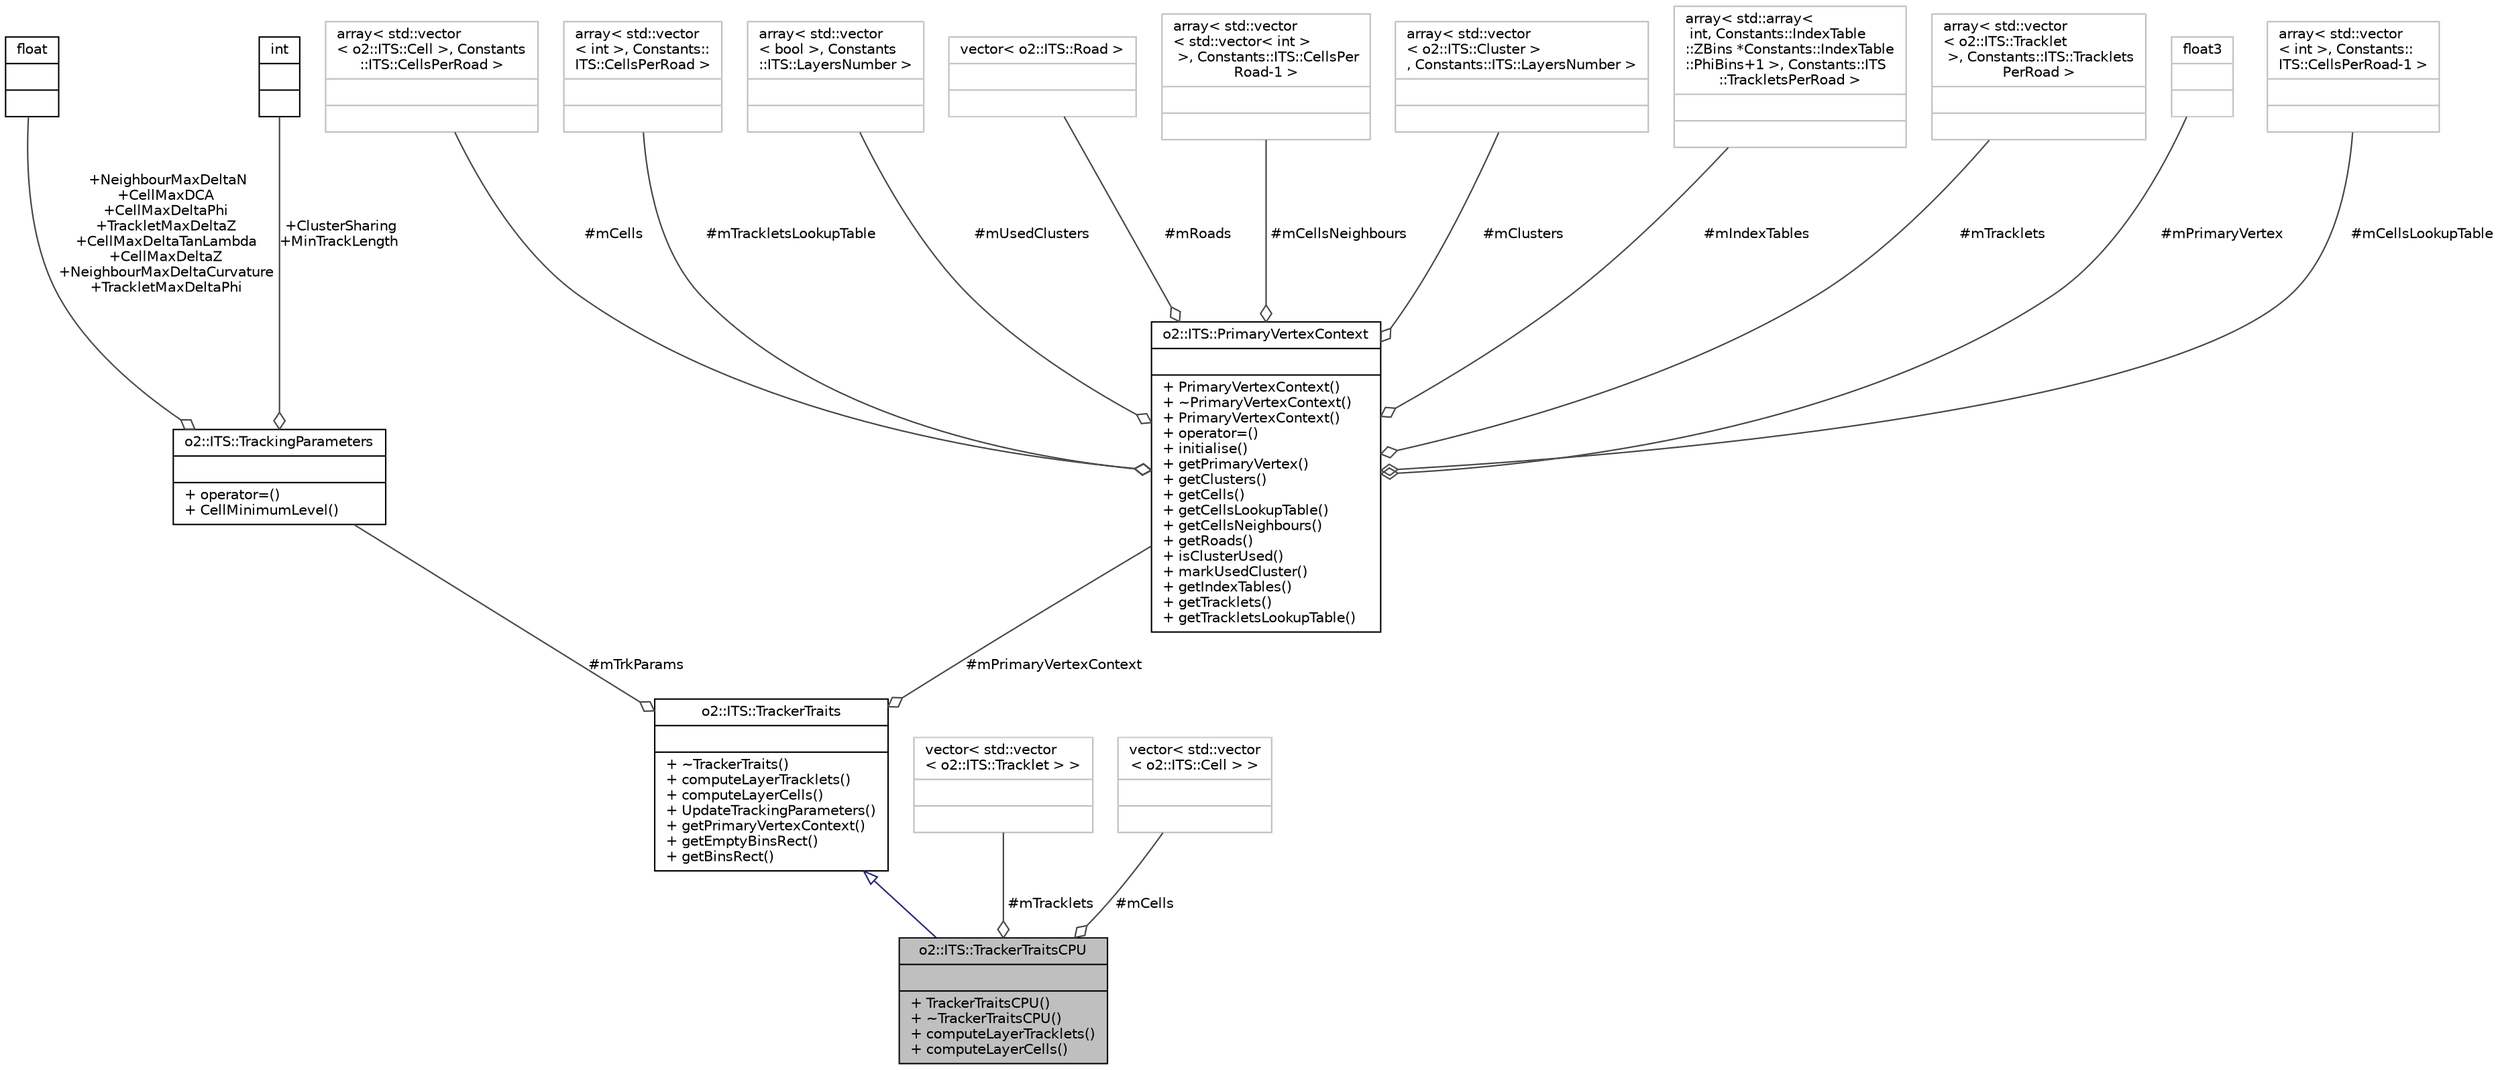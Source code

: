 digraph "o2::ITS::TrackerTraitsCPU"
{
 // INTERACTIVE_SVG=YES
  bgcolor="transparent";
  edge [fontname="Helvetica",fontsize="10",labelfontname="Helvetica",labelfontsize="10"];
  node [fontname="Helvetica",fontsize="10",shape=record];
  Node1 [label="{o2::ITS::TrackerTraitsCPU\n||+ TrackerTraitsCPU()\l+ ~TrackerTraitsCPU()\l+ computeLayerTracklets()\l+ computeLayerCells()\l}",height=0.2,width=0.4,color="black", fillcolor="grey75", style="filled" fontcolor="black"];
  Node2 -> Node1 [dir="back",color="midnightblue",fontsize="10",style="solid",arrowtail="onormal",fontname="Helvetica"];
  Node2 [label="{o2::ITS::TrackerTraits\n||+ ~TrackerTraits()\l+ computeLayerTracklets()\l+ computeLayerCells()\l+ UpdateTrackingParameters()\l+ getPrimaryVertexContext()\l+ getEmptyBinsRect()\l+ getBinsRect()\l}",height=0.2,width=0.4,color="black",URL="$de/da4/classo2_1_1ITS_1_1TrackerTraits.html"];
  Node3 -> Node2 [color="grey25",fontsize="10",style="solid",label=" #mTrkParams" ,arrowhead="odiamond",fontname="Helvetica"];
  Node3 [label="{o2::ITS::TrackingParameters\n||+ operator=()\l+ CellMinimumLevel()\l}",height=0.2,width=0.4,color="black",URL="$d4/d4f/structo2_1_1ITS_1_1TrackingParameters.html"];
  Node4 -> Node3 [color="grey25",fontsize="10",style="solid",label=" +NeighbourMaxDeltaN\n+CellMaxDCA\n+CellMaxDeltaPhi\n+TrackletMaxDeltaZ\n+CellMaxDeltaTanLambda\n+CellMaxDeltaZ\n+NeighbourMaxDeltaCurvature\n+TrackletMaxDeltaPhi" ,arrowhead="odiamond",fontname="Helvetica"];
  Node4 [label="{float\n||}",height=0.2,width=0.4,color="black",URL="$d4/dc3/classfloat.html"];
  Node5 -> Node3 [color="grey25",fontsize="10",style="solid",label=" +ClusterSharing\n+MinTrackLength" ,arrowhead="odiamond",fontname="Helvetica"];
  Node5 [label="{int\n||}",height=0.2,width=0.4,color="black",URL="$d1/da0/classint.html"];
  Node6 -> Node2 [color="grey25",fontsize="10",style="solid",label=" #mPrimaryVertexContext" ,arrowhead="odiamond",fontname="Helvetica"];
  Node6 [label="{o2::ITS::PrimaryVertexContext\n||+ PrimaryVertexContext()\l+ ~PrimaryVertexContext()\l+ PrimaryVertexContext()\l+ operator=()\l+ initialise()\l+ getPrimaryVertex()\l+ getClusters()\l+ getCells()\l+ getCellsLookupTable()\l+ getCellsNeighbours()\l+ getRoads()\l+ isClusterUsed()\l+ markUsedCluster()\l+ getIndexTables()\l+ getTracklets()\l+ getTrackletsLookupTable()\l}",height=0.2,width=0.4,color="black",URL="$d4/d78/classo2_1_1ITS_1_1PrimaryVertexContext.html"];
  Node7 -> Node6 [color="grey25",fontsize="10",style="solid",label=" #mCells" ,arrowhead="odiamond",fontname="Helvetica"];
  Node7 [label="{array\< std::vector\l\< o2::ITS::Cell \>, Constants\l::ITS::CellsPerRoad \>\n||}",height=0.2,width=0.4,color="grey75"];
  Node8 -> Node6 [color="grey25",fontsize="10",style="solid",label=" #mTrackletsLookupTable" ,arrowhead="odiamond",fontname="Helvetica"];
  Node8 [label="{array\< std::vector\l\< int \>, Constants::\lITS::CellsPerRoad \>\n||}",height=0.2,width=0.4,color="grey75"];
  Node9 -> Node6 [color="grey25",fontsize="10",style="solid",label=" #mUsedClusters" ,arrowhead="odiamond",fontname="Helvetica"];
  Node9 [label="{array\< std::vector\l\< bool \>, Constants\l::ITS::LayersNumber \>\n||}",height=0.2,width=0.4,color="grey75"];
  Node10 -> Node6 [color="grey25",fontsize="10",style="solid",label=" #mRoads" ,arrowhead="odiamond",fontname="Helvetica"];
  Node10 [label="{vector\< o2::ITS::Road \>\n||}",height=0.2,width=0.4,color="grey75"];
  Node11 -> Node6 [color="grey25",fontsize="10",style="solid",label=" #mCellsNeighbours" ,arrowhead="odiamond",fontname="Helvetica"];
  Node11 [label="{array\< std::vector\l\< std::vector\< int \>\l \>, Constants::ITS::CellsPer\lRoad-1 \>\n||}",height=0.2,width=0.4,color="grey75"];
  Node12 -> Node6 [color="grey25",fontsize="10",style="solid",label=" #mClusters" ,arrowhead="odiamond",fontname="Helvetica"];
  Node12 [label="{array\< std::vector\l\< o2::ITS::Cluster \>\l, Constants::ITS::LayersNumber \>\n||}",height=0.2,width=0.4,color="grey75"];
  Node13 -> Node6 [color="grey25",fontsize="10",style="solid",label=" #mIndexTables" ,arrowhead="odiamond",fontname="Helvetica"];
  Node13 [label="{array\< std::array\<\l int, Constants::IndexTable\l::ZBins *Constants::IndexTable\l::PhiBins+1 \>, Constants::ITS\l::TrackletsPerRoad \>\n||}",height=0.2,width=0.4,color="grey75"];
  Node14 -> Node6 [color="grey25",fontsize="10",style="solid",label=" #mTracklets" ,arrowhead="odiamond",fontname="Helvetica"];
  Node14 [label="{array\< std::vector\l\< o2::ITS::Tracklet\l \>, Constants::ITS::Tracklets\lPerRoad \>\n||}",height=0.2,width=0.4,color="grey75"];
  Node15 -> Node6 [color="grey25",fontsize="10",style="solid",label=" #mPrimaryVertex" ,arrowhead="odiamond",fontname="Helvetica"];
  Node15 [label="{float3\n||}",height=0.2,width=0.4,color="grey75"];
  Node16 -> Node6 [color="grey25",fontsize="10",style="solid",label=" #mCellsLookupTable" ,arrowhead="odiamond",fontname="Helvetica"];
  Node16 [label="{array\< std::vector\l\< int \>, Constants::\lITS::CellsPerRoad-1 \>\n||}",height=0.2,width=0.4,color="grey75"];
  Node17 -> Node1 [color="grey25",fontsize="10",style="solid",label=" #mTracklets" ,arrowhead="odiamond",fontname="Helvetica"];
  Node17 [label="{vector\< std::vector\l\< o2::ITS::Tracklet \> \>\n||}",height=0.2,width=0.4,color="grey75"];
  Node18 -> Node1 [color="grey25",fontsize="10",style="solid",label=" #mCells" ,arrowhead="odiamond",fontname="Helvetica"];
  Node18 [label="{vector\< std::vector\l\< o2::ITS::Cell \> \>\n||}",height=0.2,width=0.4,color="grey75"];
}
